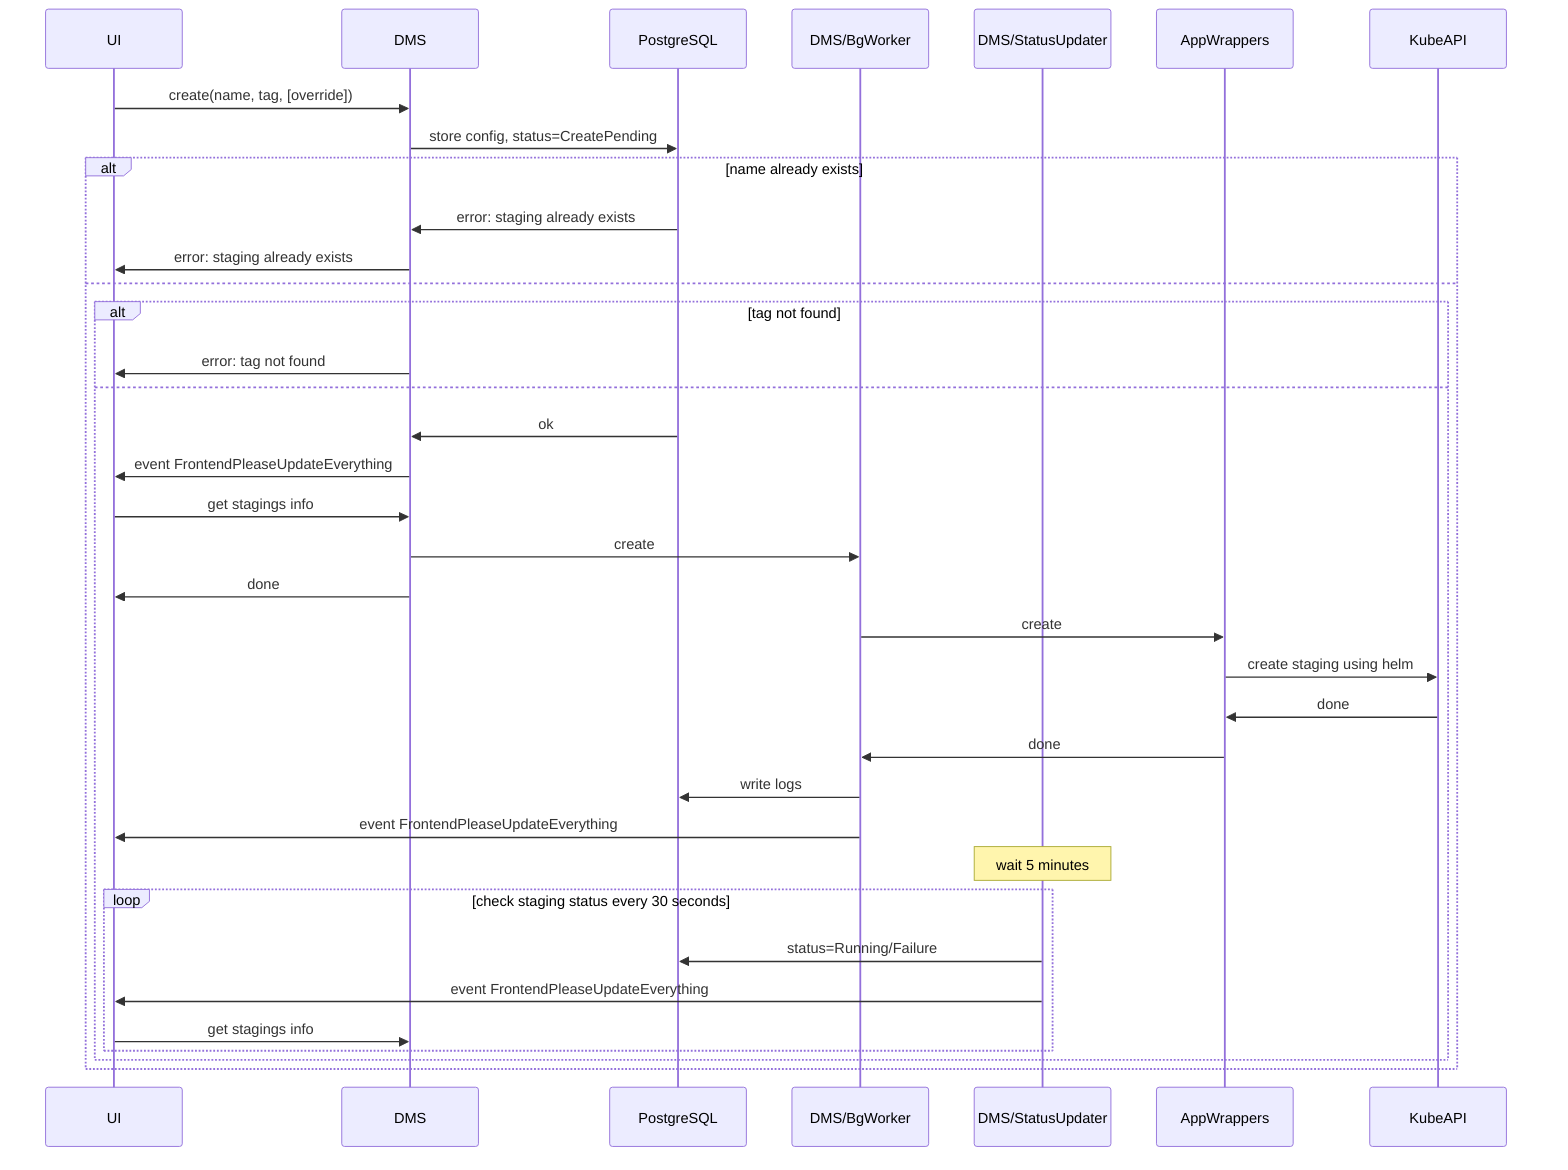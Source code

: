 sequenceDiagram
    participant UI
    participant DMS
    participant PostgreSQL
    participant DMS/BgWorker
    participant DMS/StatusUpdater
    participant AppWrappers
    participant KubeAPI
    UI->>DMS: create(name, tag, [override])
    DMS->>PostgreSQL: store config, status=CreatePending
    alt name already exists
        PostgreSQL->>DMS: error: staging already exists
        DMS->>UI: error: staging already exists
    else
        alt tag not found
            DMS->>UI: error: tag not found
        else
            PostgreSQL->>DMS: ok
            DMS->>UI: event FrontendPleaseUpdateEverything
            UI->>DMS: get stagings info
            DMS->>DMS/BgWorker: create
            DMS->>UI: done
            DMS/BgWorker->>AppWrappers: create
            AppWrappers->>KubeAPI: create staging using helm
            KubeAPI->>AppWrappers: done
            AppWrappers->>DMS/BgWorker: done
            DMS/BgWorker->>PostgreSQL: write logs
            DMS/BgWorker->>UI: event FrontendPleaseUpdateEverything
            Note over DMS/StatusUpdater: wait 5 minutes
            loop check staging status every 30 seconds
                DMS/StatusUpdater->>PostgreSQL: status=Running/Failure
                DMS/StatusUpdater->>UI: event FrontendPleaseUpdateEverything
                UI->>DMS: get stagings info
            end
        end
    end